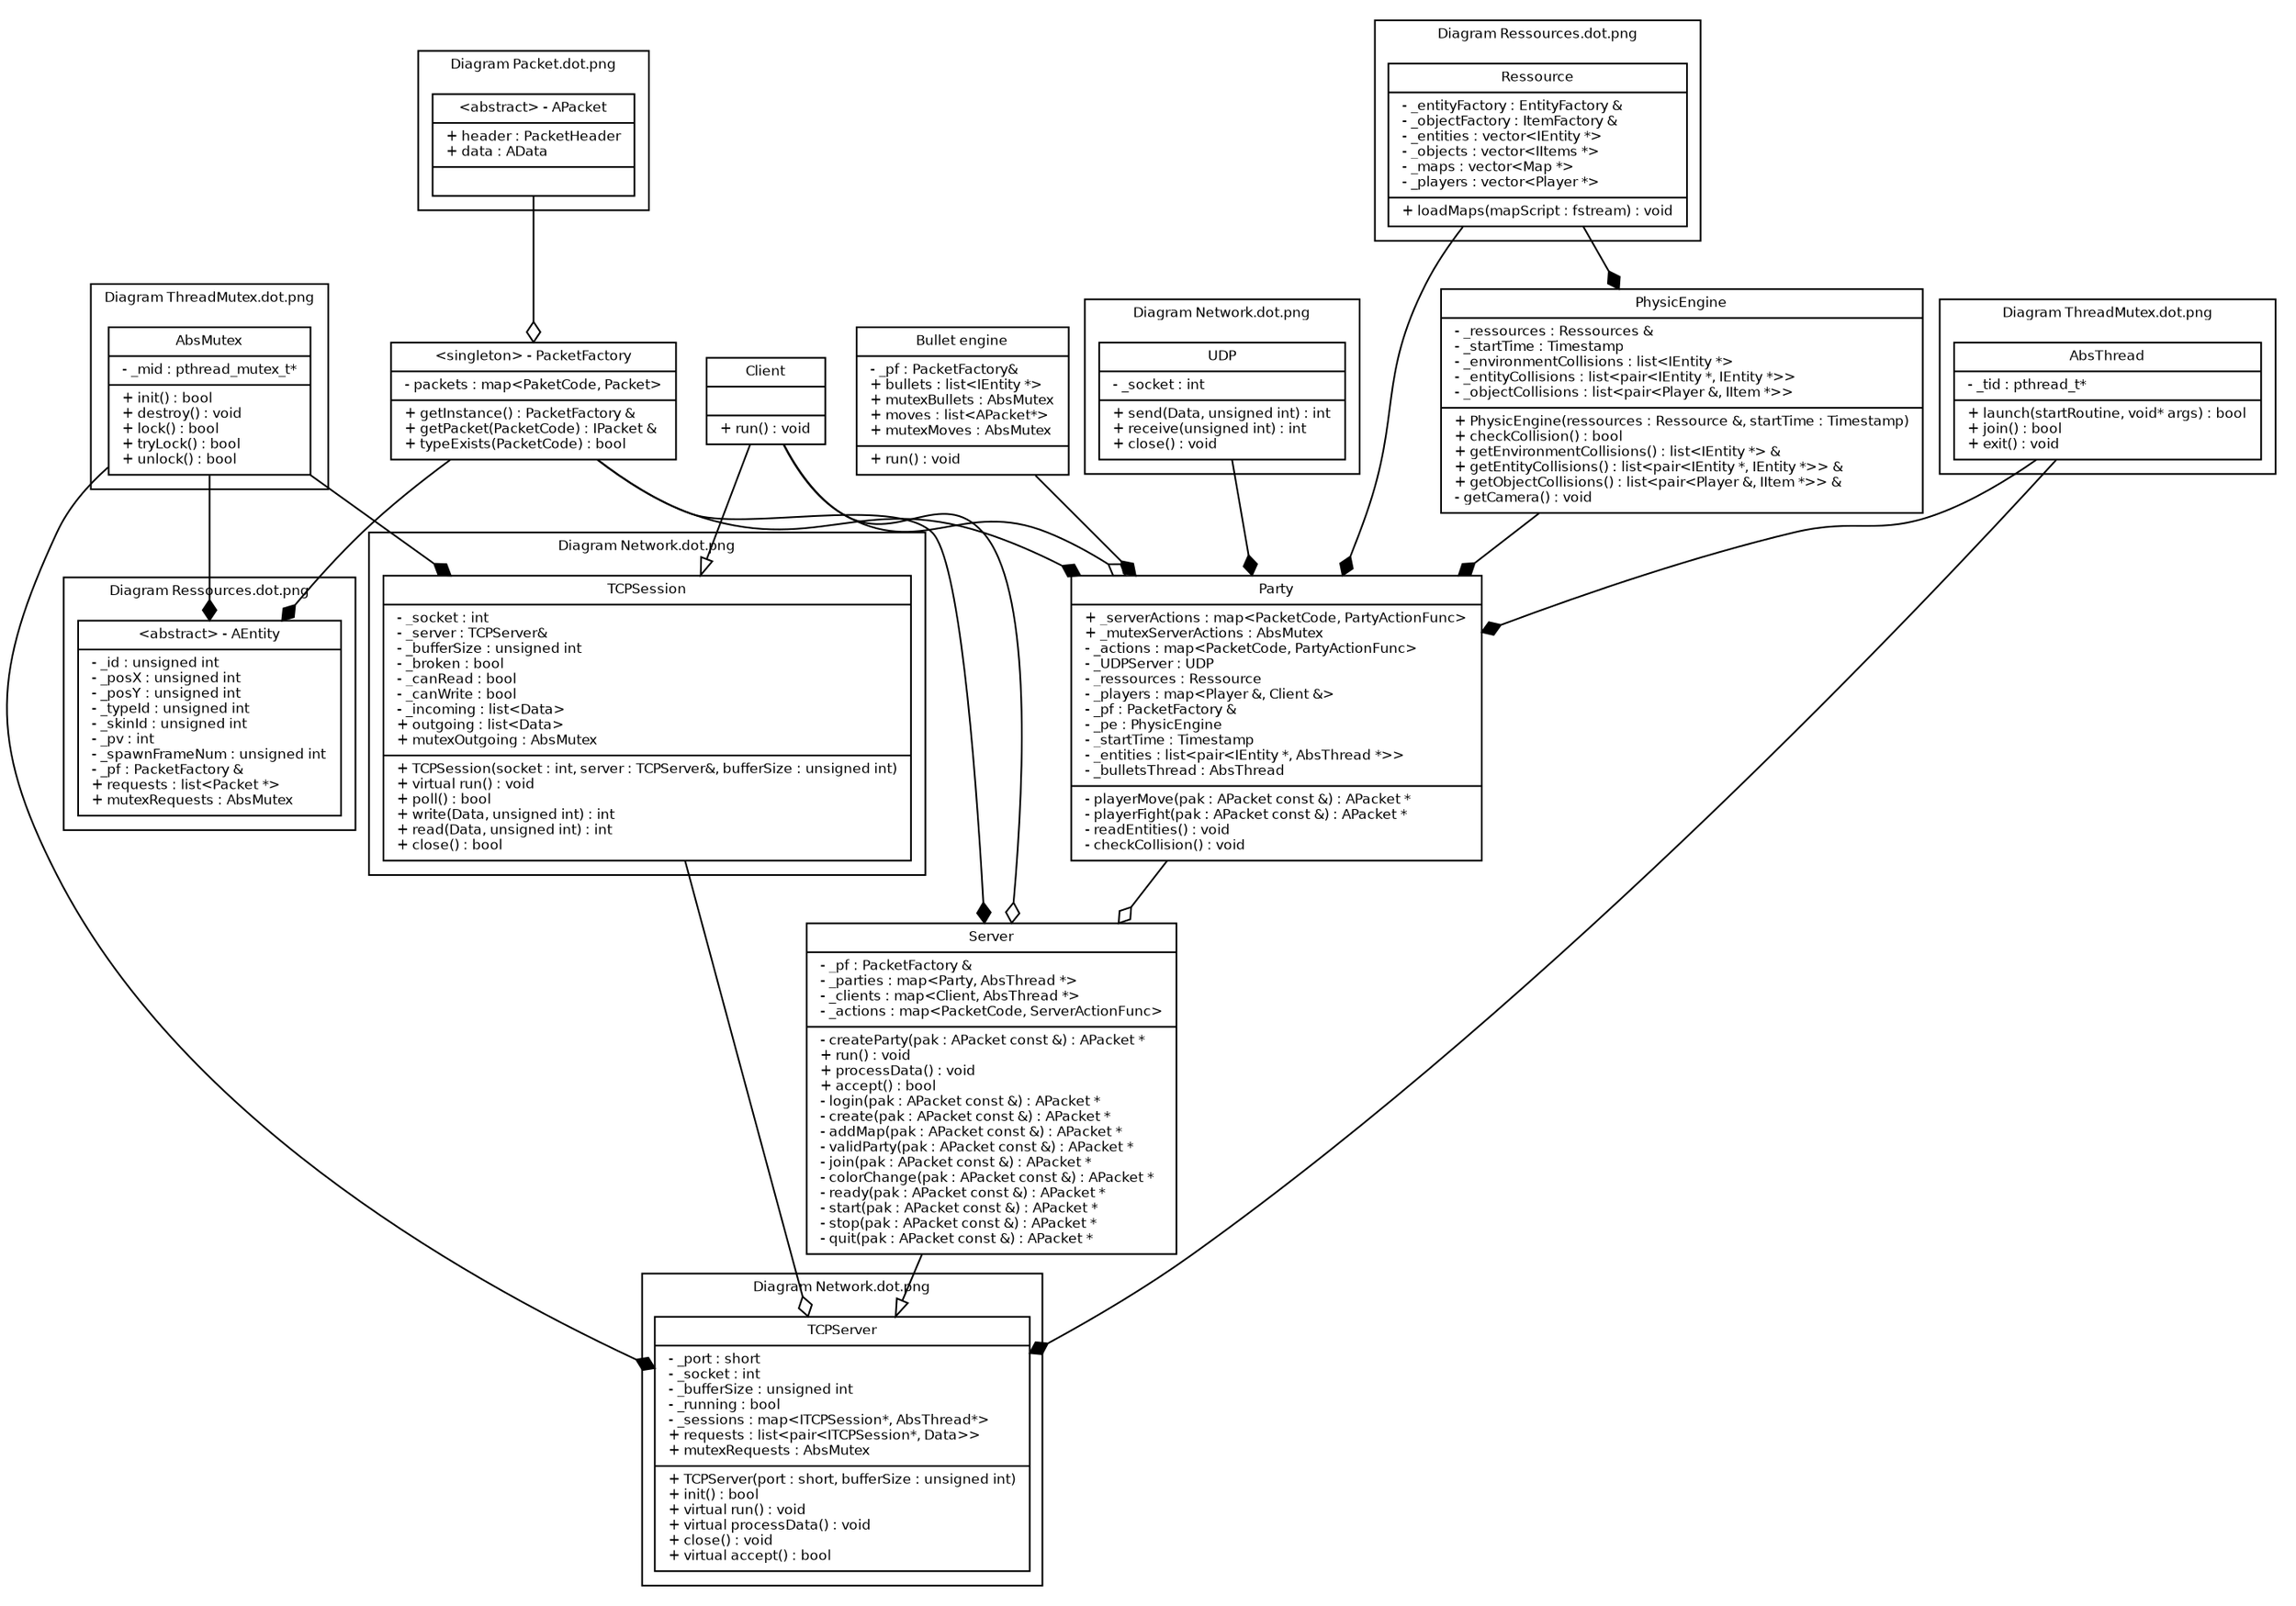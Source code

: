 digraph G {
fontname = "Bitstream Vera Sans"
fontsize = 8

node [
fontname = "Bitstream Vera Sans"
fontsize = 8
shape = "record"
]

subgraph clusterRessources1 {
label = "Diagram Ressources.dot.png"

// Class Ressource
Ressource [
label = "{\
Ressource|\
- _entityFactory : EntityFactory &\l\
- _objectFactory : ItemFactory &\l\
- _entities : vector\<IEntity *\>\l\
- _objects : vector\<IItems *\>\l\
- _maps : vector\<Map *\>\l\
- _players : vector\<Player *\>\l|\
+ loadMaps(mapScript : fstream) : void\l\
}"

]

}

subgraph clusterRessources2 {
label = "Diagram Ressources.dot.png"

// Class Ressource
AEntity [
label = "{\
\<abstract\> - AEntity|\
- _id : unsigned int\l\
- _posX : unsigned int\l\
- _posY : unsigned int\l\
- _typeId : unsigned int\l\
- _skinId : unsigned int\l\
- _pv : int\l\
- _spawnFrameNum : unsigned int\l\
- _pf : PacketFactory &\l\
+ requests : list\<Packet *\>\l\
+ mutexRequests : AbsMutex\l\
}"
]

}

// Class Party
Party [
label = "{\
Party|\
+ _serverActions : map\<PacketCode, PartyActionFunc\>\l\
+ _mutexServerActions : AbsMutex\l\
- _actions : map\<PacketCode, PartyActionFunc\>\l\
- _UDPServer : UDP\l\
- _ressources : Ressource\l\
- _players : map\<Player &, Client &\>\l\
- _pf : PacketFactory &\l\
- _pe : PhysicEngine\l\
- _startTime : Timestamp\l\
- _entities : list\<pair\<IEntity *, AbsThread *\>\>\l\
- _bulletsThread : AbsThread\l|\
- playerMove(pak : APacket const &) : APacket *\l\
- playerFight(pak : APacket const &) : APacket *\l\
- readEntities() : void\l\
- checkCollision() : void\l\
}"
]

// Class PhysicEngine
PhysicEngine [
label = "{\
PhysicEngine|\
- _ressources : Ressources &\l\
- _startTime : Timestamp\l\
- _environmentCollisions : list\<IEntity *\>\l\
- _entityCollisions : list\<pair\<IEntity *, IEntity *\>\>\l\
- _objectCollisions : list\<pair\<Player &, IItem *\>\>\l|\
+ PhysicEngine(ressources : Ressource &, startTime : Timestamp)\l\
+ checkCollision() : bool\l\
+ getEnvironmentCollisions() : list\<IEntity *\> &\l\
+ getEntityCollisions() : list\<pair\<IEntity *, IEntity *\>\> &\l\
+ getObjectCollisions() : list\<pair\<Player &, IItem *\>\> &\l\
- getCamera() : void\l\
}"
]

// Class BulletEngine
BulletEngine [
label = "{\
Bullet engine|\
- _pf : PacketFactory&\l\
+ bullets : list\<IEntity *\>\l\
+ mutexBullets : AbsMutex\l\
+ moves : list\<APacket*\>\l\
+ mutexMoves : AbsMutex\l|\
+ run() : void\l\
}"
]

// Class Server
Server [
label = "{\
Server|\
- _pf : PacketFactory &\l\
- _parties : map\<Party, AbsThread *\>\l\
- _clients : map\<Client, AbsThread *\>\l\
- _actions : map\<PacketCode, ServerActionFunc\>\l|\
- createParty(pak : APacket const &) : APacket *\l\
+ run() : void\l\
+ processData() : void\l\
+ accept() : bool\l\
- login(pak : APacket const &) : APacket *\l\
- create(pak : APacket const &) : APacket *\l\
- addMap(pak : APacket const &) : APacket *\l\
- validParty(pak : APacket const &) : APacket *\l\
- join(pak : APacket const &) : APacket *\l\
- colorChange(pak : APacket const &) : APacket *\l\
- ready(pak : APacket const &) : APacket *\l\
- start(pak : APacket const &) : APacket *\l\
- stop(pak : APacket const &) : APacket *\l\
- quit(pak : APacket const &) : APacket *\l\
}"
]

// Class Client
Client [
label = "{\
Client||\
+ run() : void\l\
}"
]

// Class PacketFactory
PacketFactory [
label = "{\
\<singleton\> - PacketFactory|\
- packets : map\<PaketCode, Packet\>\l|\
+ getInstance() : PacketFactory &\l\
+ getPacket(PacketCode) : IPacket &\l\
+ typeExists(PacketCode) : bool\l\
}"
]

//
// TCPSESSION SUBGRAPH
//
subgraph clusterTCPSession {
label = "Diagram Network.dot.png"

// Class TCPSession
TCPSession [
label = "{\
TCPSession|\
- _socket : int\l\
- _server : TCPServer&\l\
- _bufferSize : unsigned int\l\
- _broken : bool\l\
- _canRead : bool\l\
- _canWrite : bool\l\
- _incoming : list\<Data\>\l\
+ outgoing : list\<Data\>\l\
+ mutexOutgoing : AbsMutex\l|\
+ TCPSession(socket : int, server : TCPServer&, bufferSize : unsigned int)\l\
+ virtual run() : void\l\
+ poll() : bool\l\
+ write(Data, unsigned int) : int\l\
+ read(Data, unsigned int) : int\l\
+ close() : bool\l\
}"
]

} // END : TCPSESSION SUBGRAPH

//
// UDP SUBGRAPH
//
subgraph clusterUDP {
label = "Diagram Network.dot.png"

// Class UDP
UDP [
label = "{\
UDP|\
- _socket : int\l|\
+ send(Data, unsigned int) : int\l\
+ receive(unsigned int) : int\l\
+ close() : void\l\
}"
]

} // END : UDP SUBGRAPH

//
// TCPSERVER SUBGRAPH
//
subgraph clusterTCPServer {
label = "Diagram Network.dot.png"

// Class TCPServer
TCPServer [
label = "{\
TCPServer|\
- _port : short\l\
- _socket : int\l\
- _bufferSize : unsigned int\l\
- _running : bool\l\
- _sessions : map\<ITCPSession*, AbsThread*\>\l\
+ requests : list\<pair\<ITCPSession*, Data\>\>\l\
+ mutexRequests : AbsMutex\l|\
+ TCPServer(port : short, bufferSize : unsigned int)\l\
+ init() : bool\l\
+ virtual run() : void\l\
+ virtual processData() : void\l\
+ close() : void\l\
+ virtual accept() : bool\l\
}"
]

} // END : TCPSERVER SUBGRAPH


//
// THREAD SUBGRAPH
//
subgraph clusterThread {
label = "Diagram ThreadMutex.dot.png"

// Concrete thread class for unix
AbsThread [
label = "{\
AbsThread|\
- _tid : pthread_t*\l|\
+ launch(startRoutine, void* args) : bool\l\
+ join() : bool\l\
+ exit() : void\l\
}"
]

} // END : THREAD SUBGRAPH

//
// MUTEX SUBGRAPH
//
subgraph clusterMutex {
label = "Diagram ThreadMutex.dot.png"

// Class AbsMutex
AbsMutex [
label = "{\
AbsMutex|\
- _mid : pthread_mutex_t*\l|\
+ init() : bool\l\
+ destroy() : void\l\
+ lock() : bool\l\
+ tryLock() : bool\l\
+ unlock() : bool\l\
}"
]

} // END : MUTEX SUBGRAPH

//
// APACKET SUBGRAPH
//
subgraph clusterAPacket {
label = "Diagram Packet.dot.png"

APacket [
label = "{\
\<abstract\> - APacket|\
+ header : PacketHeader\l\
+ data : AData\l|\
}"
]

}

edge [
fontname = "Bitstream Vera Sans"
fontsize = 8
]

// Composition
AbsMutex -> TCPServer [arrowhead = "diamond" style = "solid"]
AbsMutex -> TCPSession [arrowhead = "diamond" style = "solid"]
AbsThread -> Party [arrowhead = "diamond" style = "solid"]
AbsMutex -> AEntity [arrowhead = "diamond" style = "solid"]
AbsThread -> TCPServer [arrowhead = "diamond" style = "solid"]
UDP -> Party [arrowhead = "diamond" style = "solid"]
Ressource -> Party [arrowhead = "diamond" style = "solid"]
PacketFactory -> Server [arrowhead = "diamond" style = "solid"]
PacketFactory -> Party [arrowhead = "diamond" style = "solid"]
PhysicEngine -> Party [arrowhead = "diamond" style = "solid"]
Ressource -> PhysicEngine [arrowhead = "diamond" style = "solid"]
PacketFactory -> AEntity [arrowhead = "diamond" style = "solid"]
BulletEngine -> Party [arrowhead = "diamond" style = "solid"]
//AbsMutex -> BulletEngine [arrowhead = "diamond" style = "solid"]

// Aggregation
TCPSession -> TCPServer [arrowhead = "odiamond" style = "solid"]
Client -> Server [arrowhead = "odiamond" style = "solid"]
Client -> Party [arrowhead = "odiamond" style = "solid"]
Party -> Server [arrowhead = "odiamond" style = "solid"]
APacket -> PacketFactory [arrowhead = "odiamond" style = "solid"]

// Heritage
Server -> TCPServer [arrowhead = "onormal" style = "solid"]
Client -> TCPSession [arrowhead = "onormal" style = "solid"]

}

